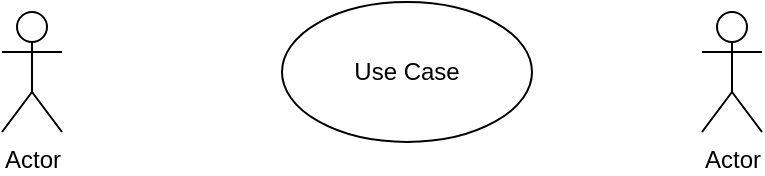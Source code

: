 <mxfile pages="2">
    <diagram id="IntXviJ0nQaIZy66ywME" name="Page-1">
        <mxGraphModel dx="335" dy="357" grid="1" gridSize="10" guides="1" tooltips="1" connect="1" arrows="1" fold="1" page="1" pageScale="1" pageWidth="850" pageHeight="1100" math="0" shadow="0">
            <root>
                <mxCell id="0"/>
                <mxCell id="1" parent="0"/>
                <mxCell id="Kw5RlLgbKS-JvPh_nfdh-1" value="Actor" style="shape=umlActor;verticalLabelPosition=bottom;verticalAlign=top;html=1;outlineConnect=0;" parent="1" vertex="1">
                    <mxGeometry x="160" y="90" width="30" height="60" as="geometry"/>
                </mxCell>
                <mxCell id="Kw5RlLgbKS-JvPh_nfdh-2" value="Actor" style="shape=umlActor;verticalLabelPosition=bottom;verticalAlign=top;html=1;outlineConnect=0;" parent="1" vertex="1">
                    <mxGeometry x="510" y="90" width="30" height="60" as="geometry"/>
                </mxCell>
                <mxCell id="Kw5RlLgbKS-JvPh_nfdh-3" value="Use Case" style="ellipse;whiteSpace=wrap;html=1;" parent="1" vertex="1">
                    <mxGeometry x="300" y="85" width="125" height="70" as="geometry"/>
                </mxCell>
            </root>
        </mxGraphModel>
    </diagram>
    <diagram id="5gkKrA1ccyv9Uf7G_AgA" name="wireframe">
        <mxGraphModel dx="335" dy="357" grid="1" gridSize="10" guides="1" tooltips="1" connect="1" arrows="1" fold="1" page="1" pageScale="1" pageWidth="850" pageHeight="1100" math="0" shadow="0">
            <root>
                <mxCell id="9SiY-YbfDBGQtD0jTZec-0"/>
                <mxCell id="9SiY-YbfDBGQtD0jTZec-1" parent="9SiY-YbfDBGQtD0jTZec-0"/>
            </root>
        </mxGraphModel>
    </diagram>
</mxfile>